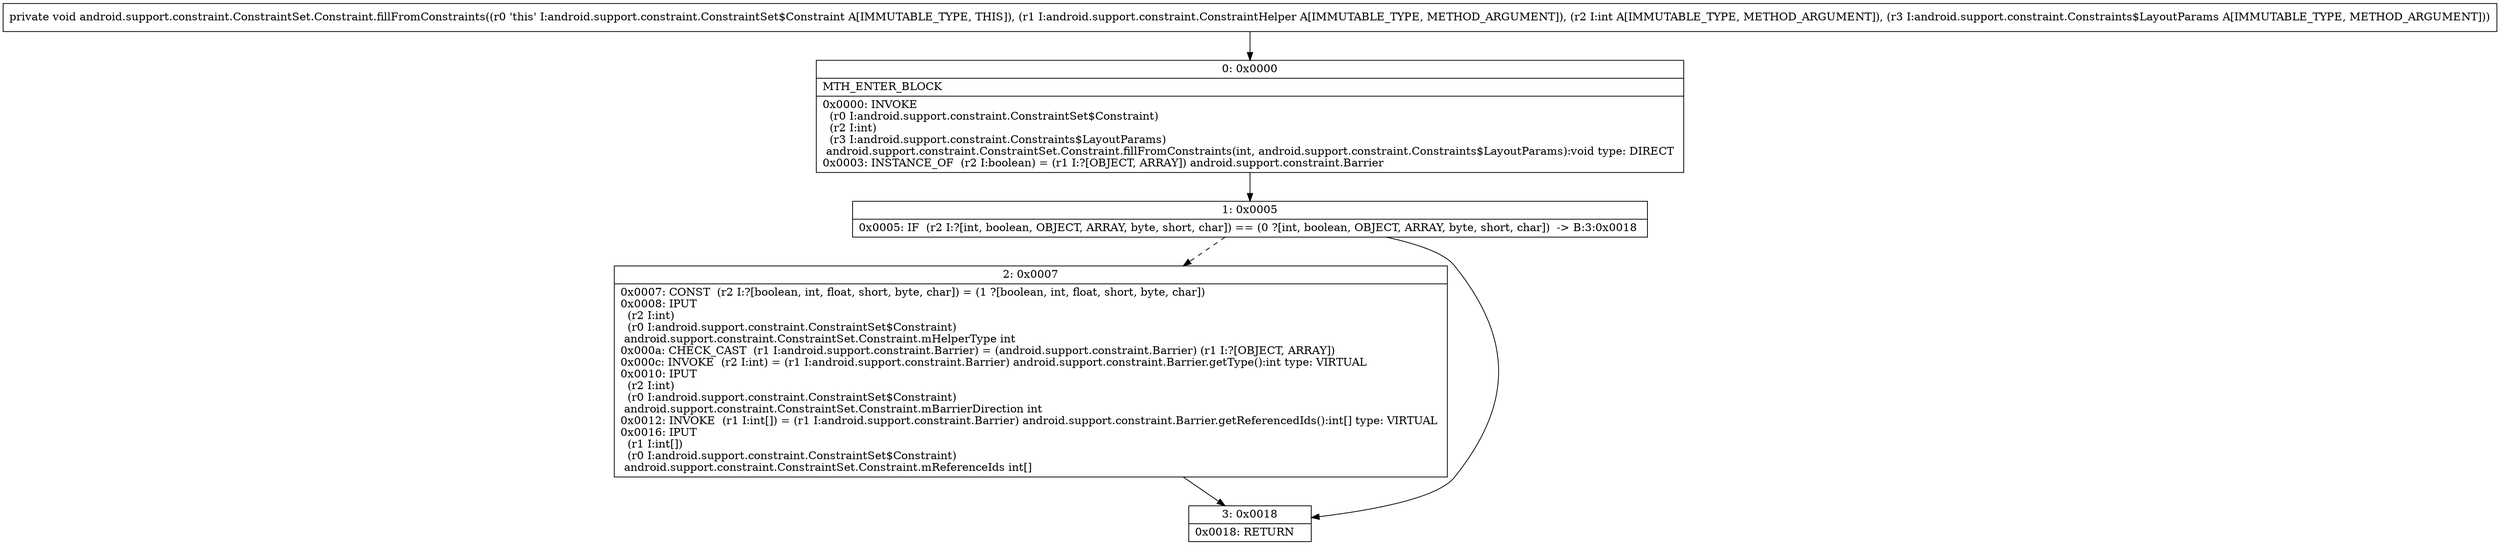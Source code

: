 digraph "CFG forandroid.support.constraint.ConstraintSet.Constraint.fillFromConstraints(Landroid\/support\/constraint\/ConstraintHelper;ILandroid\/support\/constraint\/Constraints$LayoutParams;)V" {
Node_0 [shape=record,label="{0\:\ 0x0000|MTH_ENTER_BLOCK\l|0x0000: INVOKE  \l  (r0 I:android.support.constraint.ConstraintSet$Constraint)\l  (r2 I:int)\l  (r3 I:android.support.constraint.Constraints$LayoutParams)\l android.support.constraint.ConstraintSet.Constraint.fillFromConstraints(int, android.support.constraint.Constraints$LayoutParams):void type: DIRECT \l0x0003: INSTANCE_OF  (r2 I:boolean) = (r1 I:?[OBJECT, ARRAY]) android.support.constraint.Barrier \l}"];
Node_1 [shape=record,label="{1\:\ 0x0005|0x0005: IF  (r2 I:?[int, boolean, OBJECT, ARRAY, byte, short, char]) == (0 ?[int, boolean, OBJECT, ARRAY, byte, short, char])  \-\> B:3:0x0018 \l}"];
Node_2 [shape=record,label="{2\:\ 0x0007|0x0007: CONST  (r2 I:?[boolean, int, float, short, byte, char]) = (1 ?[boolean, int, float, short, byte, char]) \l0x0008: IPUT  \l  (r2 I:int)\l  (r0 I:android.support.constraint.ConstraintSet$Constraint)\l android.support.constraint.ConstraintSet.Constraint.mHelperType int \l0x000a: CHECK_CAST  (r1 I:android.support.constraint.Barrier) = (android.support.constraint.Barrier) (r1 I:?[OBJECT, ARRAY]) \l0x000c: INVOKE  (r2 I:int) = (r1 I:android.support.constraint.Barrier) android.support.constraint.Barrier.getType():int type: VIRTUAL \l0x0010: IPUT  \l  (r2 I:int)\l  (r0 I:android.support.constraint.ConstraintSet$Constraint)\l android.support.constraint.ConstraintSet.Constraint.mBarrierDirection int \l0x0012: INVOKE  (r1 I:int[]) = (r1 I:android.support.constraint.Barrier) android.support.constraint.Barrier.getReferencedIds():int[] type: VIRTUAL \l0x0016: IPUT  \l  (r1 I:int[])\l  (r0 I:android.support.constraint.ConstraintSet$Constraint)\l android.support.constraint.ConstraintSet.Constraint.mReferenceIds int[] \l}"];
Node_3 [shape=record,label="{3\:\ 0x0018|0x0018: RETURN   \l}"];
MethodNode[shape=record,label="{private void android.support.constraint.ConstraintSet.Constraint.fillFromConstraints((r0 'this' I:android.support.constraint.ConstraintSet$Constraint A[IMMUTABLE_TYPE, THIS]), (r1 I:android.support.constraint.ConstraintHelper A[IMMUTABLE_TYPE, METHOD_ARGUMENT]), (r2 I:int A[IMMUTABLE_TYPE, METHOD_ARGUMENT]), (r3 I:android.support.constraint.Constraints$LayoutParams A[IMMUTABLE_TYPE, METHOD_ARGUMENT])) }"];
MethodNode -> Node_0;
Node_0 -> Node_1;
Node_1 -> Node_2[style=dashed];
Node_1 -> Node_3;
Node_2 -> Node_3;
}


